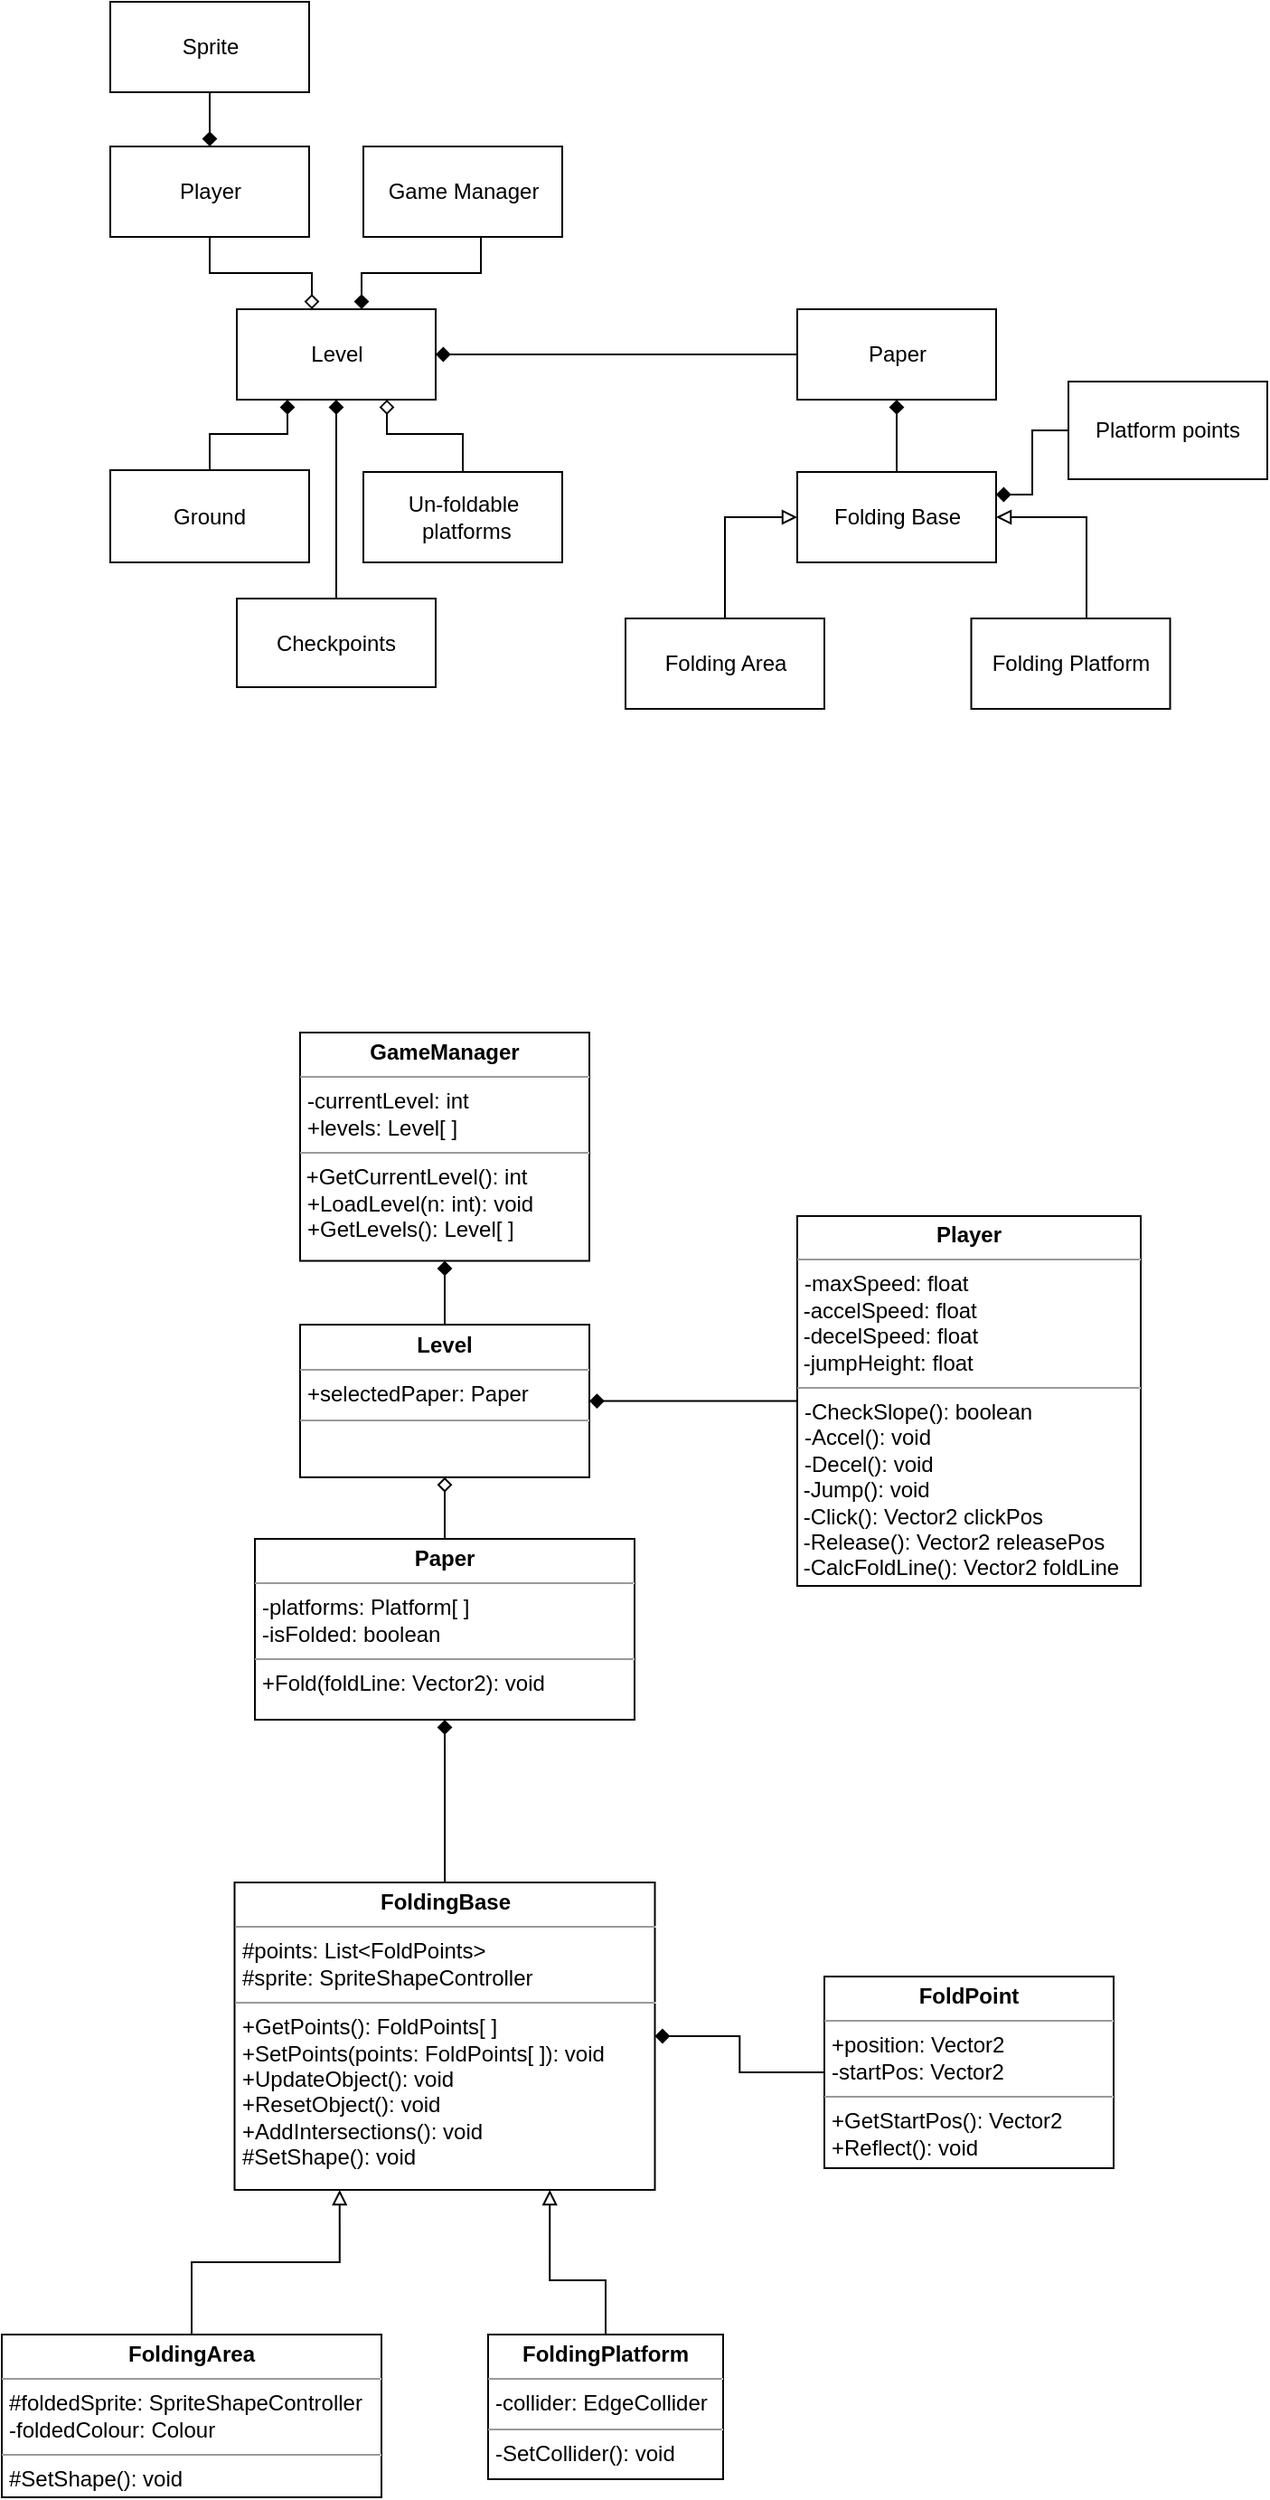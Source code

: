 <mxfile version="16.0.0" type="github">
  <diagram id="Koaj51vNmGw6clWqZu_v" name="Page-1">
    <mxGraphModel dx="964" dy="1669" grid="1" gridSize="10" guides="1" tooltips="1" connect="1" arrows="1" fold="1" page="1" pageScale="1" pageWidth="827" pageHeight="1169" math="0" shadow="0">
      <root>
        <mxCell id="0" />
        <mxCell id="1" parent="0" />
        <mxCell id="dC7TwkIw_CCHCllpUpHx-26" value="" style="edgeStyle=orthogonalEdgeStyle;rounded=0;orthogonalLoop=1;jettySize=auto;html=1;endArrow=diamond;endFill=1;" parent="1" source="zaY1Wz4RGqaM3Yld15WV-5" target="dC7TwkIw_CCHCllpUpHx-25" edge="1">
          <mxGeometry relative="1" as="geometry" />
        </mxCell>
        <mxCell id="zaY1Wz4RGqaM3Yld15WV-5" value="&lt;p style=&quot;margin: 0px ; margin-top: 4px ; text-align: center&quot;&gt;&lt;b&gt;Level&lt;/b&gt;&lt;/p&gt;&lt;hr size=&quot;1&quot;&gt;&lt;p style=&quot;margin: 0px ; margin-left: 4px&quot;&gt;+selectedPaper: Paper&lt;/p&gt;&lt;hr size=&quot;1&quot;&gt;&lt;p style=&quot;margin: 0px ; margin-left: 4px&quot;&gt;&lt;br&gt;&lt;/p&gt;" style="verticalAlign=top;align=left;overflow=fill;fontSize=12;fontFamily=Helvetica;html=1;" parent="1" vertex="1">
          <mxGeometry x="245" y="-328.45" width="160" height="84.38" as="geometry" />
        </mxCell>
        <mxCell id="zaY1Wz4RGqaM3Yld15WV-8" style="edgeStyle=orthogonalEdgeStyle;rounded=0;orthogonalLoop=1;jettySize=auto;html=1;entryX=0.5;entryY=1;entryDx=0;entryDy=0;endArrow=diamond;endFill=0;" parent="1" source="zaY1Wz4RGqaM3Yld15WV-6" target="zaY1Wz4RGqaM3Yld15WV-5" edge="1">
          <mxGeometry relative="1" as="geometry">
            <Array as="points">
              <mxPoint x="325" y="-228.38" />
            </Array>
          </mxGeometry>
        </mxCell>
        <mxCell id="zaY1Wz4RGqaM3Yld15WV-6" value="&lt;p style=&quot;margin: 0px ; margin-top: 4px ; text-align: center&quot;&gt;&lt;b&gt;Paper&lt;/b&gt;&lt;/p&gt;&lt;hr size=&quot;1&quot;&gt;&lt;p style=&quot;margin: 0px ; margin-left: 4px&quot;&gt;&lt;span&gt;-platforms: Platform[ ]&lt;/span&gt;&lt;br&gt;&lt;/p&gt;&lt;p style=&quot;margin: 0px ; margin-left: 4px&quot;&gt;&lt;span&gt;-isFolded: boolean&lt;/span&gt;&lt;br&gt;&lt;/p&gt;&lt;hr size=&quot;1&quot;&gt;&lt;p style=&quot;margin: 0px ; margin-left: 4px&quot;&gt;&lt;span&gt;+Fold(foldLine: Vector2): void&lt;/span&gt;&lt;br&gt;&lt;/p&gt;" style="verticalAlign=top;align=left;overflow=fill;fontSize=12;fontFamily=Helvetica;html=1;" parent="1" vertex="1">
          <mxGeometry x="220" y="-210" width="210" height="100" as="geometry" />
        </mxCell>
        <mxCell id="zaY1Wz4RGqaM3Yld15WV-9" value="Level" style="html=1;" parent="1" vertex="1">
          <mxGeometry x="210" y="-890" width="110" height="50" as="geometry" />
        </mxCell>
        <mxCell id="zaY1Wz4RGqaM3Yld15WV-13" style="edgeStyle=orthogonalEdgeStyle;rounded=0;orthogonalLoop=1;jettySize=auto;html=1;entryX=1;entryY=0.5;entryDx=0;entryDy=0;endArrow=diamond;endFill=1;" parent="1" source="zaY1Wz4RGqaM3Yld15WV-10" target="zaY1Wz4RGqaM3Yld15WV-9" edge="1">
          <mxGeometry relative="1" as="geometry" />
        </mxCell>
        <mxCell id="zaY1Wz4RGqaM3Yld15WV-10" value="Paper" style="html=1;" parent="1" vertex="1">
          <mxGeometry x="520" y="-890" width="110" height="50" as="geometry" />
        </mxCell>
        <mxCell id="zaY1Wz4RGqaM3Yld15WV-41" value="" style="edgeStyle=orthogonalEdgeStyle;rounded=0;orthogonalLoop=1;jettySize=auto;html=1;endArrow=diamond;endFill=0;entryX=0.25;entryY=0;entryDx=0;entryDy=0;exitX=0.5;exitY=1;exitDx=0;exitDy=0;" parent="1" source="zaY1Wz4RGqaM3Yld15WV-11" edge="1">
          <mxGeometry relative="1" as="geometry">
            <Array as="points">
              <mxPoint x="195" y="-910" />
              <mxPoint x="251" y="-910" />
            </Array>
            <mxPoint x="251.5" y="-890" as="targetPoint" />
          </mxGeometry>
        </mxCell>
        <mxCell id="zaY1Wz4RGqaM3Yld15WV-11" value="Player" style="html=1;" parent="1" vertex="1">
          <mxGeometry x="140" y="-980" width="110" height="50" as="geometry" />
        </mxCell>
        <mxCell id="eu6zziCOJwqzqlKVUJ-7-1" style="edgeStyle=orthogonalEdgeStyle;rounded=0;orthogonalLoop=1;jettySize=auto;html=1;entryX=0.5;entryY=1;entryDx=0;entryDy=0;endArrow=diamond;endFill=1;" parent="1" source="zaY1Wz4RGqaM3Yld15WV-16" target="zaY1Wz4RGqaM3Yld15WV-10" edge="1">
          <mxGeometry relative="1" as="geometry" />
        </mxCell>
        <mxCell id="zaY1Wz4RGqaM3Yld15WV-16" value="Folding Base" style="html=1;" parent="1" vertex="1">
          <mxGeometry x="520" y="-800" width="110" height="50" as="geometry" />
        </mxCell>
        <mxCell id="UpdANQ4ARTgffwiDii0F-19" style="edgeStyle=orthogonalEdgeStyle;rounded=0;orthogonalLoop=1;jettySize=auto;html=1;endArrow=block;endFill=0;exitX=0.5;exitY=0;exitDx=0;exitDy=0;" parent="1" source="zaY1Wz4RGqaM3Yld15WV-18" edge="1">
          <mxGeometry relative="1" as="geometry">
            <Array as="points">
              <mxPoint x="480" y="-775" />
            </Array>
            <mxPoint x="520" y="-775" as="targetPoint" />
          </mxGeometry>
        </mxCell>
        <mxCell id="zaY1Wz4RGqaM3Yld15WV-18" value="Folding Area" style="html=1;" parent="1" vertex="1">
          <mxGeometry x="425" y="-719" width="110" height="50" as="geometry" />
        </mxCell>
        <mxCell id="HBH2WMDVjw6LBUJq_JoA-7" style="edgeStyle=orthogonalEdgeStyle;rounded=0;orthogonalLoop=1;jettySize=auto;html=1;entryX=1;entryY=0.25;entryDx=0;entryDy=0;endArrow=diamond;endFill=1;" parent="1" source="zaY1Wz4RGqaM3Yld15WV-27" target="zaY1Wz4RGqaM3Yld15WV-16" edge="1">
          <mxGeometry relative="1" as="geometry" />
        </mxCell>
        <mxCell id="zaY1Wz4RGqaM3Yld15WV-27" value="Platform points" style="whiteSpace=wrap;html=1;" parent="1" vertex="1">
          <mxGeometry x="670" y="-850" width="110" height="54" as="geometry" />
        </mxCell>
        <mxCell id="dC7TwkIw_CCHCllpUpHx-9" style="edgeStyle=orthogonalEdgeStyle;rounded=0;orthogonalLoop=1;jettySize=auto;html=1;entryX=0.75;entryY=1;entryDx=0;entryDy=0;endArrow=block;endFill=0;exitX=0.5;exitY=0;exitDx=0;exitDy=0;" parent="1" source="zaY1Wz4RGqaM3Yld15WV-30" target="dC7TwkIw_CCHCllpUpHx-1" edge="1">
          <mxGeometry relative="1" as="geometry">
            <Array as="points">
              <mxPoint x="414" y="200" />
              <mxPoint x="383" y="200" />
            </Array>
          </mxGeometry>
        </mxCell>
        <mxCell id="zaY1Wz4RGqaM3Yld15WV-30" value="&lt;p style=&quot;margin: 0px ; margin-top: 4px ; text-align: center&quot;&gt;&lt;b&gt;FoldingPlatform&lt;/b&gt;&lt;/p&gt;&lt;hr size=&quot;1&quot;&gt;&lt;p style=&quot;margin: 0px ; margin-left: 4px&quot;&gt;&lt;span&gt;-collider: EdgeCollider&lt;/span&gt;&lt;br&gt;&lt;/p&gt;&lt;hr size=&quot;1&quot;&gt;&lt;p style=&quot;margin: 0px 0px 0px 4px&quot;&gt;-SetCollider(): void&lt;/p&gt;&lt;p style=&quot;margin: 0px 0px 0px 4px&quot;&gt;&lt;br&gt;&lt;/p&gt;&lt;div&gt;&lt;span&gt;&lt;br&gt;&lt;/span&gt;&lt;/div&gt;" style="verticalAlign=top;align=left;overflow=fill;fontSize=12;fontFamily=Helvetica;html=1;" parent="1" vertex="1">
          <mxGeometry x="349" y="230" width="130" height="80" as="geometry" />
        </mxCell>
        <mxCell id="dC7TwkIw_CCHCllpUpHx-43" style="edgeStyle=orthogonalEdgeStyle;rounded=0;orthogonalLoop=1;jettySize=auto;html=1;entryX=1;entryY=0.5;entryDx=0;entryDy=0;endArrow=diamond;endFill=1;" parent="1" source="zaY1Wz4RGqaM3Yld15WV-33" target="dC7TwkIw_CCHCllpUpHx-1" edge="1">
          <mxGeometry relative="1" as="geometry" />
        </mxCell>
        <mxCell id="zaY1Wz4RGqaM3Yld15WV-33" value="&lt;p style=&quot;margin: 0px ; margin-top: 4px ; text-align: center&quot;&gt;&lt;b&gt;FoldPoint&lt;/b&gt;&lt;/p&gt;&lt;hr size=&quot;1&quot;&gt;&lt;p style=&quot;margin: 0px ; margin-left: 4px&quot;&gt;&lt;span&gt;+position: Vector2&lt;/span&gt;&lt;/p&gt;&lt;p style=&quot;margin: 0px ; margin-left: 4px&quot;&gt;-startPos: Vector2&lt;/p&gt;&lt;hr size=&quot;1&quot;&gt;&lt;p style=&quot;margin: 0px ; margin-left: 4px&quot;&gt;&lt;span&gt;+GetStartPos(): Vector2&lt;/span&gt;&lt;br&gt;&lt;/p&gt;&lt;p style=&quot;margin: 0px ; margin-left: 4px&quot;&gt;&lt;span&gt;+Reflect(): void&lt;/span&gt;&lt;/p&gt;" style="verticalAlign=top;align=left;overflow=fill;fontSize=12;fontFamily=Helvetica;html=1;" parent="1" vertex="1">
          <mxGeometry x="535" y="32.03" width="160" height="105.94" as="geometry" />
        </mxCell>
        <mxCell id="zaY1Wz4RGqaM3Yld15WV-43" value="" style="edgeStyle=orthogonalEdgeStyle;rounded=0;orthogonalLoop=1;jettySize=auto;html=1;endArrow=diamond;endFill=1;" parent="1" source="zaY1Wz4RGqaM3Yld15WV-35" target="zaY1Wz4RGqaM3Yld15WV-5" edge="1">
          <mxGeometry relative="1" as="geometry" />
        </mxCell>
        <mxCell id="zaY1Wz4RGqaM3Yld15WV-35" value="&lt;p style=&quot;margin: 0px ; margin-top: 4px ; text-align: center&quot;&gt;&lt;b&gt;Player&lt;/b&gt;&lt;/p&gt;&lt;hr size=&quot;1&quot;&gt;&lt;p style=&quot;margin: 0px 0px 0px 4px&quot;&gt;&lt;span&gt;-maxSpeed: float&lt;/span&gt;&lt;br&gt;&lt;/p&gt;&lt;div&gt;&amp;nbsp;-accelSpeed: float&lt;/div&gt;&lt;div&gt;&amp;nbsp;-decelSpeed: float&lt;/div&gt;&lt;div&gt;&amp;nbsp;-jumpHeight: float&lt;/div&gt;&lt;hr size=&quot;1&quot;&gt;&lt;p style=&quot;margin: 0px 0px 0px 4px&quot;&gt;-CheckSlope(): boolean&lt;/p&gt;&lt;p style=&quot;margin: 0px 0px 0px 4px&quot;&gt;&lt;span&gt;-Accel(): void&lt;/span&gt;&lt;br&gt;&lt;/p&gt;&lt;p style=&quot;margin: 0px 0px 0px 4px&quot;&gt;&lt;span&gt;-Decel(): void&lt;/span&gt;&lt;/p&gt;&lt;div&gt;&amp;nbsp;-Jump(): void&lt;/div&gt;&lt;div&gt;&amp;nbsp;-Click(): Vector2 clickPos&lt;br&gt;&lt;/div&gt;&lt;div&gt;&amp;nbsp;-Release(): Vector2 releasePos&lt;/div&gt;&lt;div&gt;&amp;nbsp;-CalcFoldLine(): Vector2 foldLine&lt;/div&gt;" style="verticalAlign=top;align=left;overflow=fill;fontSize=12;fontFamily=Helvetica;html=1;" parent="1" vertex="1">
          <mxGeometry x="520" y="-388.54" width="190" height="204.55" as="geometry" />
        </mxCell>
        <mxCell id="dC7TwkIw_CCHCllpUpHx-27" value="" style="edgeStyle=orthogonalEdgeStyle;rounded=0;orthogonalLoop=1;jettySize=auto;html=1;endArrow=diamond;endFill=1;" parent="1" source="zaY1Wz4RGqaM3Yld15WV-51" target="zaY1Wz4RGqaM3Yld15WV-11" edge="1">
          <mxGeometry relative="1" as="geometry" />
        </mxCell>
        <mxCell id="zaY1Wz4RGqaM3Yld15WV-51" value="Sprite" style="html=1;" parent="1" vertex="1">
          <mxGeometry x="140" y="-1060" width="110" height="50" as="geometry" />
        </mxCell>
        <mxCell id="5g8GK4PqdsMkdadAFYti-3" value="" style="edgeStyle=orthogonalEdgeStyle;rounded=0;orthogonalLoop=1;jettySize=auto;html=1;endArrow=diamond;endFill=1;" parent="1" source="5g8GK4PqdsMkdadAFYti-1" target="zaY1Wz4RGqaM3Yld15WV-9" edge="1">
          <mxGeometry relative="1" as="geometry" />
        </mxCell>
        <mxCell id="5g8GK4PqdsMkdadAFYti-1" value="Checkpoints" style="whiteSpace=wrap;html=1;" parent="1" vertex="1">
          <mxGeometry x="210" y="-730" width="110" height="49" as="geometry" />
        </mxCell>
        <mxCell id="y3YNzSxG_D_wEQ5_DAEk-5" value="" style="edgeStyle=orthogonalEdgeStyle;rounded=0;orthogonalLoop=1;jettySize=auto;html=1;endArrow=diamond;endFill=0;exitX=0.5;exitY=0;exitDx=0;exitDy=0;entryX=0.75;entryY=1;entryDx=0;entryDy=0;" parent="1" source="5g8GK4PqdsMkdadAFYti-4" target="zaY1Wz4RGqaM3Yld15WV-9" edge="1">
          <mxGeometry relative="1" as="geometry">
            <Array as="points">
              <mxPoint x="335" y="-821" />
              <mxPoint x="293" y="-821" />
              <mxPoint x="293" y="-840" />
            </Array>
            <mxPoint x="280" y="-840" as="targetPoint" />
          </mxGeometry>
        </mxCell>
        <mxCell id="5g8GK4PqdsMkdadAFYti-4" value="Un-foldable&lt;br&gt;&amp;nbsp;platforms" style="html=1;" parent="1" vertex="1">
          <mxGeometry x="280" y="-800" width="110" height="50" as="geometry" />
        </mxCell>
        <mxCell id="y3YNzSxG_D_wEQ5_DAEk-6" style="edgeStyle=orthogonalEdgeStyle;rounded=0;orthogonalLoop=1;jettySize=auto;html=1;entryX=0.25;entryY=1;entryDx=0;entryDy=0;endArrow=diamond;endFill=1;exitX=0.5;exitY=0;exitDx=0;exitDy=0;" parent="1" source="y3YNzSxG_D_wEQ5_DAEk-3" target="zaY1Wz4RGqaM3Yld15WV-9" edge="1">
          <mxGeometry relative="1" as="geometry">
            <Array as="points">
              <mxPoint x="195" y="-821" />
              <mxPoint x="238" y="-821" />
              <mxPoint x="238" y="-840" />
            </Array>
            <mxPoint x="252.5" y="-840" as="targetPoint" />
          </mxGeometry>
        </mxCell>
        <mxCell id="y3YNzSxG_D_wEQ5_DAEk-3" value="Ground" style="whiteSpace=wrap;html=1;" parent="1" vertex="1">
          <mxGeometry x="140" y="-801" width="110" height="51" as="geometry" />
        </mxCell>
        <mxCell id="dC7TwkIw_CCHCllpUpHx-15" style="edgeStyle=orthogonalEdgeStyle;rounded=0;orthogonalLoop=1;jettySize=auto;html=1;entryX=0.5;entryY=1;entryDx=0;entryDy=0;endArrow=diamond;endFill=1;" parent="1" source="dC7TwkIw_CCHCllpUpHx-1" target="zaY1Wz4RGqaM3Yld15WV-6" edge="1">
          <mxGeometry relative="1" as="geometry" />
        </mxCell>
        <mxCell id="dC7TwkIw_CCHCllpUpHx-1" value="&lt;p style=&quot;margin: 0px ; margin-top: 4px ; text-align: center&quot;&gt;&lt;b&gt;FoldingBase&lt;/b&gt;&lt;/p&gt;&lt;hr size=&quot;1&quot;&gt;&lt;p style=&quot;margin: 0px ; margin-left: 4px&quot;&gt;&lt;span&gt;#points: List&amp;lt;FoldPoints&amp;gt;&lt;/span&gt;&lt;/p&gt;&lt;p style=&quot;margin: 0px ; margin-left: 4px&quot;&gt;&lt;span&gt;#sprite: SpriteShapeController&lt;/span&gt;&lt;/p&gt;&lt;hr size=&quot;1&quot;&gt;&lt;p style=&quot;margin: 0px ; margin-left: 4px&quot;&gt;+GetPoints(): FoldPoints[ ]&lt;/p&gt;&lt;p style=&quot;margin: 0px ; margin-left: 4px&quot;&gt;+SetPoints(points: FoldPoints[ ]): void&lt;/p&gt;&lt;p style=&quot;margin: 0px ; margin-left: 4px&quot;&gt;+UpdateObject(): void&lt;/p&gt;&lt;p style=&quot;margin: 0px ; margin-left: 4px&quot;&gt;+ResetObject(): void&lt;span&gt;&lt;br&gt;&lt;/span&gt;&lt;/p&gt;&lt;p style=&quot;margin: 0px ; margin-left: 4px&quot;&gt;&lt;span&gt;+AddIntersections(): void&lt;/span&gt;&lt;br&gt;&lt;/p&gt;&lt;p style=&quot;margin: 0px ; margin-left: 4px&quot;&gt;#SetShape(): void&lt;/p&gt;" style="verticalAlign=top;align=left;overflow=fill;fontSize=12;fontFamily=Helvetica;html=1;" parent="1" vertex="1">
          <mxGeometry x="208.75" y="-20" width="232.5" height="170" as="geometry" />
        </mxCell>
        <mxCell id="dC7TwkIw_CCHCllpUpHx-25" value="&lt;p style=&quot;margin: 0px ; margin-top: 4px ; text-align: center&quot;&gt;&lt;b&gt;GameManager&lt;/b&gt;&lt;/p&gt;&lt;hr size=&quot;1&quot;&gt;&lt;p style=&quot;margin: 0px ; margin-left: 4px&quot;&gt;-currentLevel: int&lt;/p&gt;&lt;p style=&quot;margin: 0px ; margin-left: 4px&quot;&gt;+levels: Level[ ]&lt;/p&gt;&lt;hr size=&quot;1&quot;&gt;&amp;nbsp;+GetCurrentLevel(): int&lt;br&gt;&lt;p style=&quot;margin: 0px ; margin-left: 4px&quot;&gt;+LoadLevel(n: int): void&lt;/p&gt;&lt;p style=&quot;margin: 0px ; margin-left: 4px&quot;&gt;+GetLevels(): Level[ ]&lt;/p&gt;" style="verticalAlign=top;align=left;overflow=fill;fontSize=12;fontFamily=Helvetica;html=1;" parent="1" vertex="1">
          <mxGeometry x="245" y="-490" width="160" height="126.25" as="geometry" />
        </mxCell>
        <mxCell id="dC7TwkIw_CCHCllpUpHx-30" style="edgeStyle=orthogonalEdgeStyle;rounded=0;orthogonalLoop=1;jettySize=auto;html=1;entryX=0.5;entryY=0;entryDx=0;entryDy=0;endArrow=diamond;endFill=1;" parent="1" source="dC7TwkIw_CCHCllpUpHx-28" edge="1">
          <mxGeometry relative="1" as="geometry">
            <mxPoint x="279" y="-890" as="targetPoint" />
            <Array as="points">
              <mxPoint x="345" y="-910" />
              <mxPoint x="279" y="-910" />
            </Array>
          </mxGeometry>
        </mxCell>
        <mxCell id="dC7TwkIw_CCHCllpUpHx-28" value="Game Manager" style="html=1;" parent="1" vertex="1">
          <mxGeometry x="280" y="-980" width="110" height="50" as="geometry" />
        </mxCell>
        <mxCell id="UpdANQ4ARTgffwiDii0F-6" value="" style="edgeStyle=orthogonalEdgeStyle;rounded=0;orthogonalLoop=1;jettySize=auto;html=1;endArrow=block;endFill=0;exitX=0.5;exitY=0;exitDx=0;exitDy=0;" parent="1" source="UpdANQ4ARTgffwiDii0F-1" target="zaY1Wz4RGqaM3Yld15WV-16" edge="1">
          <mxGeometry relative="1" as="geometry">
            <mxPoint x="430" y="-740" as="sourcePoint" />
            <Array as="points">
              <mxPoint x="680" y="-719" />
              <mxPoint x="680" y="-775" />
            </Array>
          </mxGeometry>
        </mxCell>
        <mxCell id="UpdANQ4ARTgffwiDii0F-1" value="Folding Platform" style="html=1;" parent="1" vertex="1">
          <mxGeometry x="616.25" y="-719" width="110" height="50" as="geometry" />
        </mxCell>
        <mxCell id="HBH2WMDVjw6LBUJq_JoA-4" style="edgeStyle=orthogonalEdgeStyle;rounded=0;orthogonalLoop=1;jettySize=auto;html=1;entryX=0.25;entryY=1;entryDx=0;entryDy=0;endArrow=block;endFill=0;" parent="1" source="HBH2WMDVjw6LBUJq_JoA-3" target="dC7TwkIw_CCHCllpUpHx-1" edge="1">
          <mxGeometry relative="1" as="geometry" />
        </mxCell>
        <mxCell id="HBH2WMDVjw6LBUJq_JoA-3" value="&lt;p style=&quot;margin: 0px ; margin-top: 4px ; text-align: center&quot;&gt;&lt;b&gt;FoldingArea&lt;/b&gt;&lt;/p&gt;&lt;hr size=&quot;1&quot;&gt;&lt;p style=&quot;margin: 0px ; margin-left: 4px&quot;&gt;&lt;span&gt;#foldedSprite: SpriteShapeController&lt;/span&gt;&lt;/p&gt;&lt;p style=&quot;margin: 0px ; margin-left: 4px&quot;&gt;-foldedColour: Colour&lt;/p&gt;&lt;hr size=&quot;1&quot;&gt;&lt;p style=&quot;margin: 0px ; margin-left: 4px&quot;&gt;&lt;span&gt;#SetShape(): void&lt;/span&gt;&lt;br&gt;&lt;/p&gt;&lt;p style=&quot;margin: 0px 0px 0px 4px&quot;&gt;&lt;br&gt;&lt;/p&gt;&lt;p style=&quot;margin: 0px 0px 0px 4px&quot;&gt;&lt;br&gt;&lt;/p&gt;" style="verticalAlign=top;align=left;overflow=fill;fontSize=12;fontFamily=Helvetica;html=1;" parent="1" vertex="1">
          <mxGeometry x="80" y="230" width="210" height="90" as="geometry" />
        </mxCell>
      </root>
    </mxGraphModel>
  </diagram>
</mxfile>
